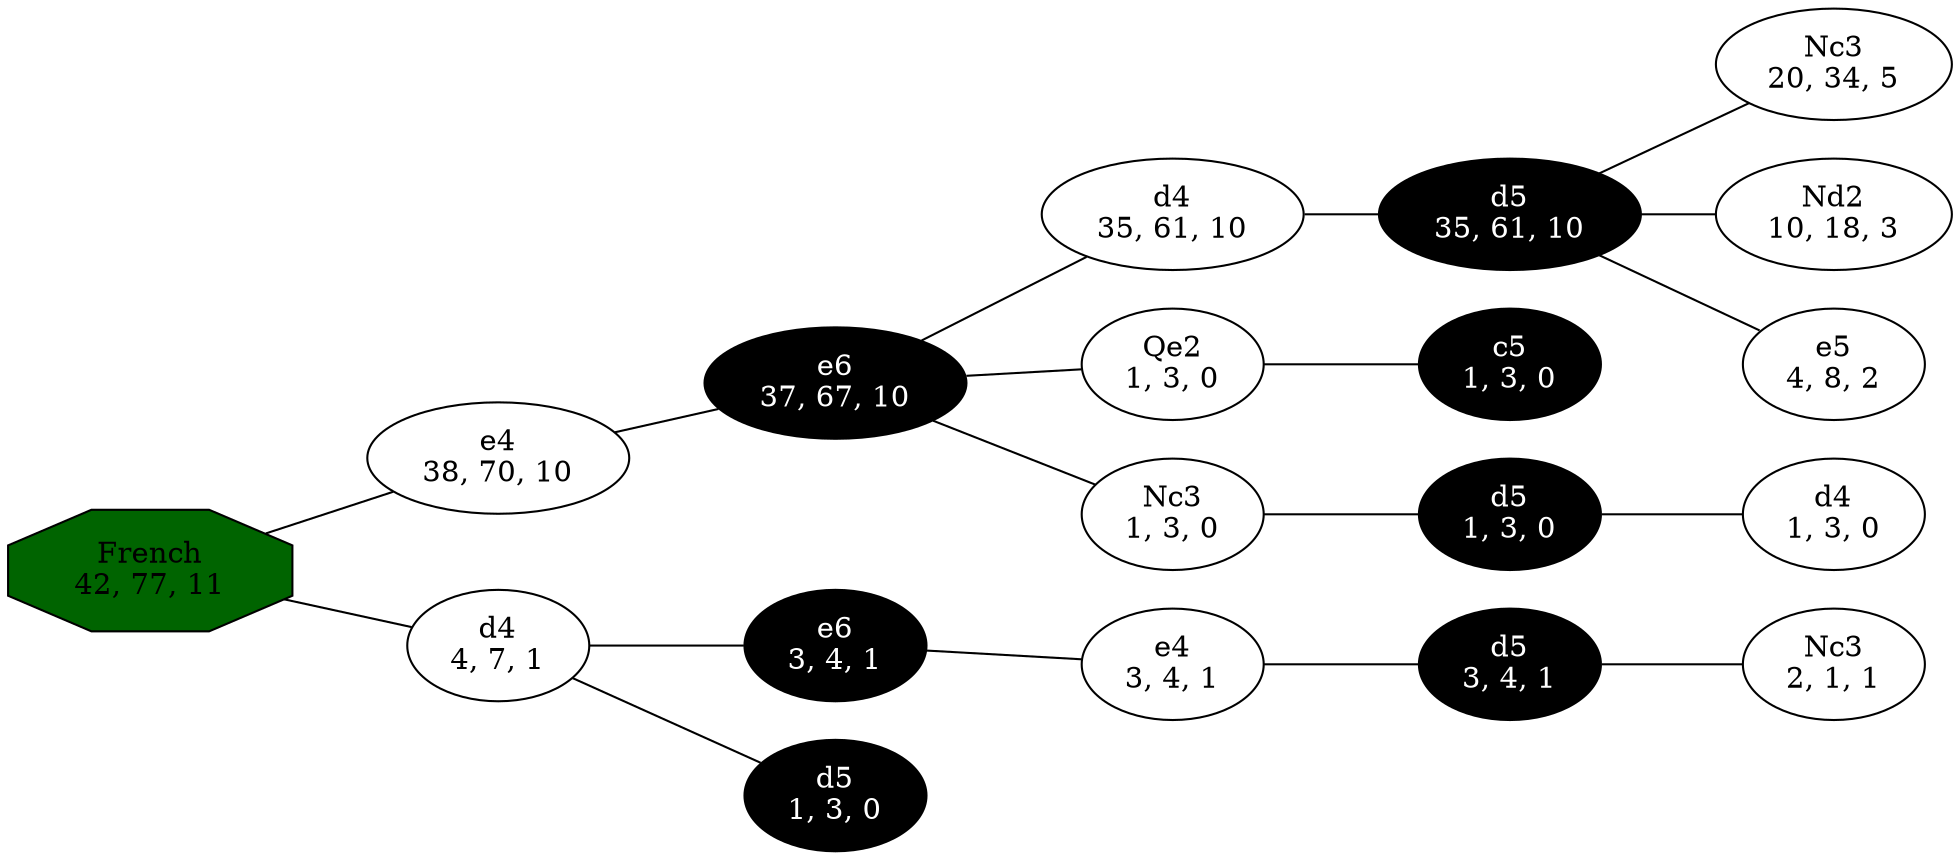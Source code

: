 graph ChessOpenings {
	rankdir="LR";
	0 [label = "French
42, 77, 11", style = filled, fillcolor = black, fontcolor = white]; 
	1 [label = "e4
38, 70, 10"]; 
	2 [label = "e6
37, 67, 10", style = filled, fillcolor = black, fontcolor = white]; 
	3 [label = "d4
35, 61, 10"]; 
	4 [label = "d5
35, 61, 10", style = filled, fillcolor = black, fontcolor = white]; 
	5 [label = "Nc3
20, 34, 5"]; 
	6 [label = "Qe2
1, 3, 0"]; 
	7 [label = "c5
1, 3, 0", style = filled, fillcolor = black, fontcolor = white]; 
	9 [label = "Nd2
10, 18, 3"]; 
	10 [label = "e5
4, 8, 2"]; 
	11 [label = "Nc3
1, 3, 0"]; 
	12 [label = "d5
1, 3, 0", style = filled, fillcolor = black, fontcolor = white]; 
	13 [label = "d4
1, 3, 0"]; 
	14 [label = "d4
4, 7, 1"]; 
	15 [label = "e6
3, 4, 1", style = filled, fillcolor = black, fontcolor = white]; 
	16 [label = "e4
3, 4, 1"]; 
	17 [label = "d5
3, 4, 1", style = filled, fillcolor = black, fontcolor = white]; 
	18 [label = "Nc3
2, 1, 1"]; 
	23 [label = "d5
1, 3, 0", style = filled, fillcolor = black, fontcolor = white]; 
	0 -- 1;
	1 -- 2;
	2 -- 3;
	3 -- 4;
	4 -- 5;
	2 -- 6;
	6 -- 7;
	4 -- 9;
	4 -- 10;
	2 -- 11;
	11 -- 12;
	12 -- 13;
	0 -- 14;
	14 -- 15;
	15 -- 16;
	16 -- 17;
	17 -- 18;
	14 -- 23;
	0 [label = "French
42, 77, 11", shape = octagon, style = filled, fillcolor = darkgreen, fontcolor = black]; 
}